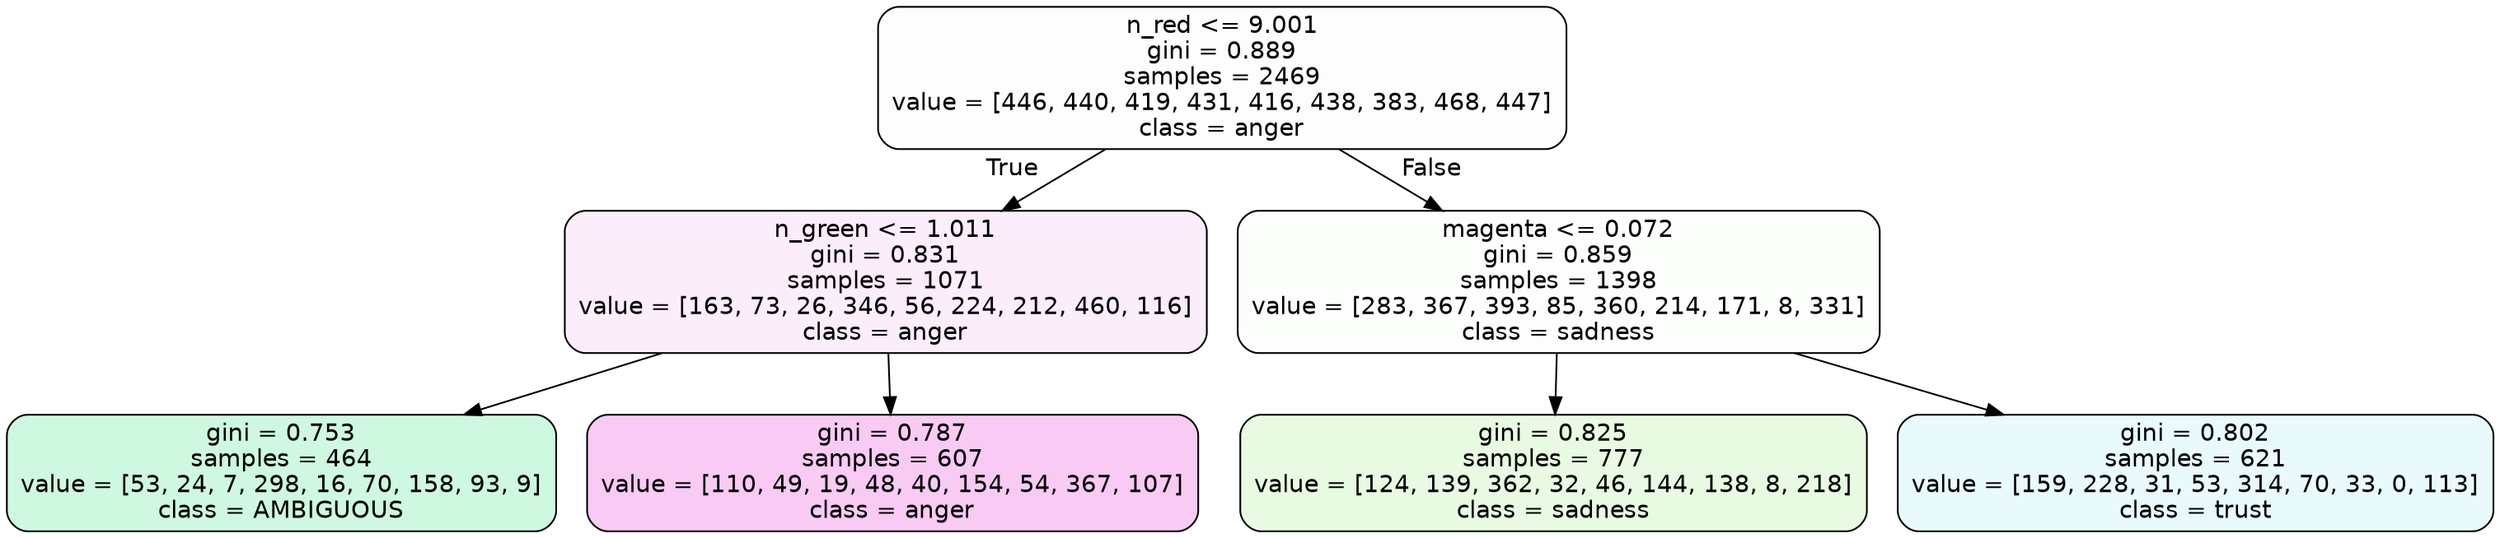 digraph Tree {
node [shape=box, style="filled, rounded", color="black", fontname=helvetica] ;
edge [fontname=helvetica] ;
0 [label="n_red <= 9.001\ngini = 0.889\nsamples = 2469\nvalue = [446, 440, 419, 431, 416, 438, 383, 468, 447]\nclass = anger", fillcolor="#e539d702"] ;
1 [label="n_green <= 1.011\ngini = 0.831\nsamples = 1071\nvalue = [163, 73, 26, 346, 56, 224, 212, 460, 116]\nclass = anger", fillcolor="#e539d716"] ;
0 -> 1 [labeldistance=2.5, labelangle=45, headlabel="True"] ;
2 [label="gini = 0.753\nsamples = 464\nvalue = [53, 24, 7, 298, 16, 70, 158, 93, 9]\nclass = AMBIGUOUS", fillcolor="#39e5813f"] ;
1 -> 2 ;
3 [label="gini = 0.787\nsamples = 607\nvalue = [110, 49, 19, 48, 40, 154, 54, 367, 107]\nclass = anger", fillcolor="#e539d744"] ;
1 -> 3 ;
4 [label="magenta <= 0.072\ngini = 0.859\nsamples = 1398\nvalue = [283, 367, 393, 85, 360, 214, 171, 8, 331]\nclass = sadness", fillcolor="#64e53904"] ;
0 -> 4 [labeldistance=2.5, labelangle=-45, headlabel="False"] ;
5 [label="gini = 0.825\nsamples = 777\nvalue = [124, 139, 362, 32, 46, 144, 138, 8, 218]\nclass = sadness", fillcolor="#64e53925"] ;
4 -> 5 ;
6 [label="gini = 0.802\nsamples = 621\nvalue = [159, 228, 31, 53, 314, 70, 33, 0, 113]\nclass = trust", fillcolor="#39d7e51c"] ;
4 -> 6 ;
}